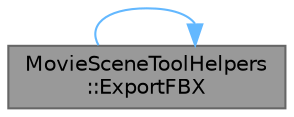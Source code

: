 digraph "MovieSceneToolHelpers::ExportFBX"
{
 // INTERACTIVE_SVG=YES
 // LATEX_PDF_SIZE
  bgcolor="transparent";
  edge [fontname=Helvetica,fontsize=10,labelfontname=Helvetica,labelfontsize=10];
  node [fontname=Helvetica,fontsize=10,shape=box,height=0.2,width=0.4];
  rankdir="LR";
  Node1 [id="Node000001",label="MovieSceneToolHelpers\l::ExportFBX",height=0.2,width=0.4,color="gray40", fillcolor="grey60", style="filled", fontcolor="black",tooltip="Export FBX."];
  Node1 -> Node1 [id="edge1_Node000001_Node000001",color="steelblue1",style="solid",tooltip=" "];
}

